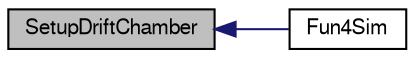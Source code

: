 digraph "SetupDriftChamber"
{
  bgcolor="transparent";
  edge [fontname="FreeSans",fontsize="10",labelfontname="FreeSans",labelfontsize="10"];
  node [fontname="FreeSans",fontsize="10",shape=record];
  rankdir="LR";
  Node1 [label="SetupDriftChamber",height=0.2,width=0.4,color="black", fillcolor="grey75", style="filled" fontcolor="black"];
  Node1 -> Node2 [dir="back",color="midnightblue",fontsize="10",style="solid",fontname="FreeSans"];
  Node2 [label="Fun4Sim",height=0.2,width=0.4,color="black",URL="$d4/de5/e1039-analysis_2Pythia8Demo_2Fun4Sim_8C.html#a13db461d7442e3977a7c3773cd8119df"];
}

